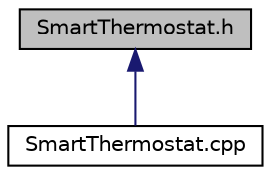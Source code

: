 digraph "SmartThermostat.h"
{
 // LATEX_PDF_SIZE
  edge [fontname="Helvetica",fontsize="10",labelfontname="Helvetica",labelfontsize="10"];
  node [fontname="Helvetica",fontsize="10",shape=record];
  Node1 [label="SmartThermostat.h",height=0.2,width=0.4,color="black", fillcolor="grey75", style="filled", fontcolor="black",tooltip="Header file for the SmartThermostat class, representing a smart thermostat device."];
  Node1 -> Node2 [dir="back",color="midnightblue",fontsize="10",style="solid"];
  Node2 [label="SmartThermostat.cpp",height=0.2,width=0.4,color="black", fillcolor="white", style="filled",URL="$SmartThermostat_8cpp.html",tooltip="Implementation of the SmartThermostat class."];
}
